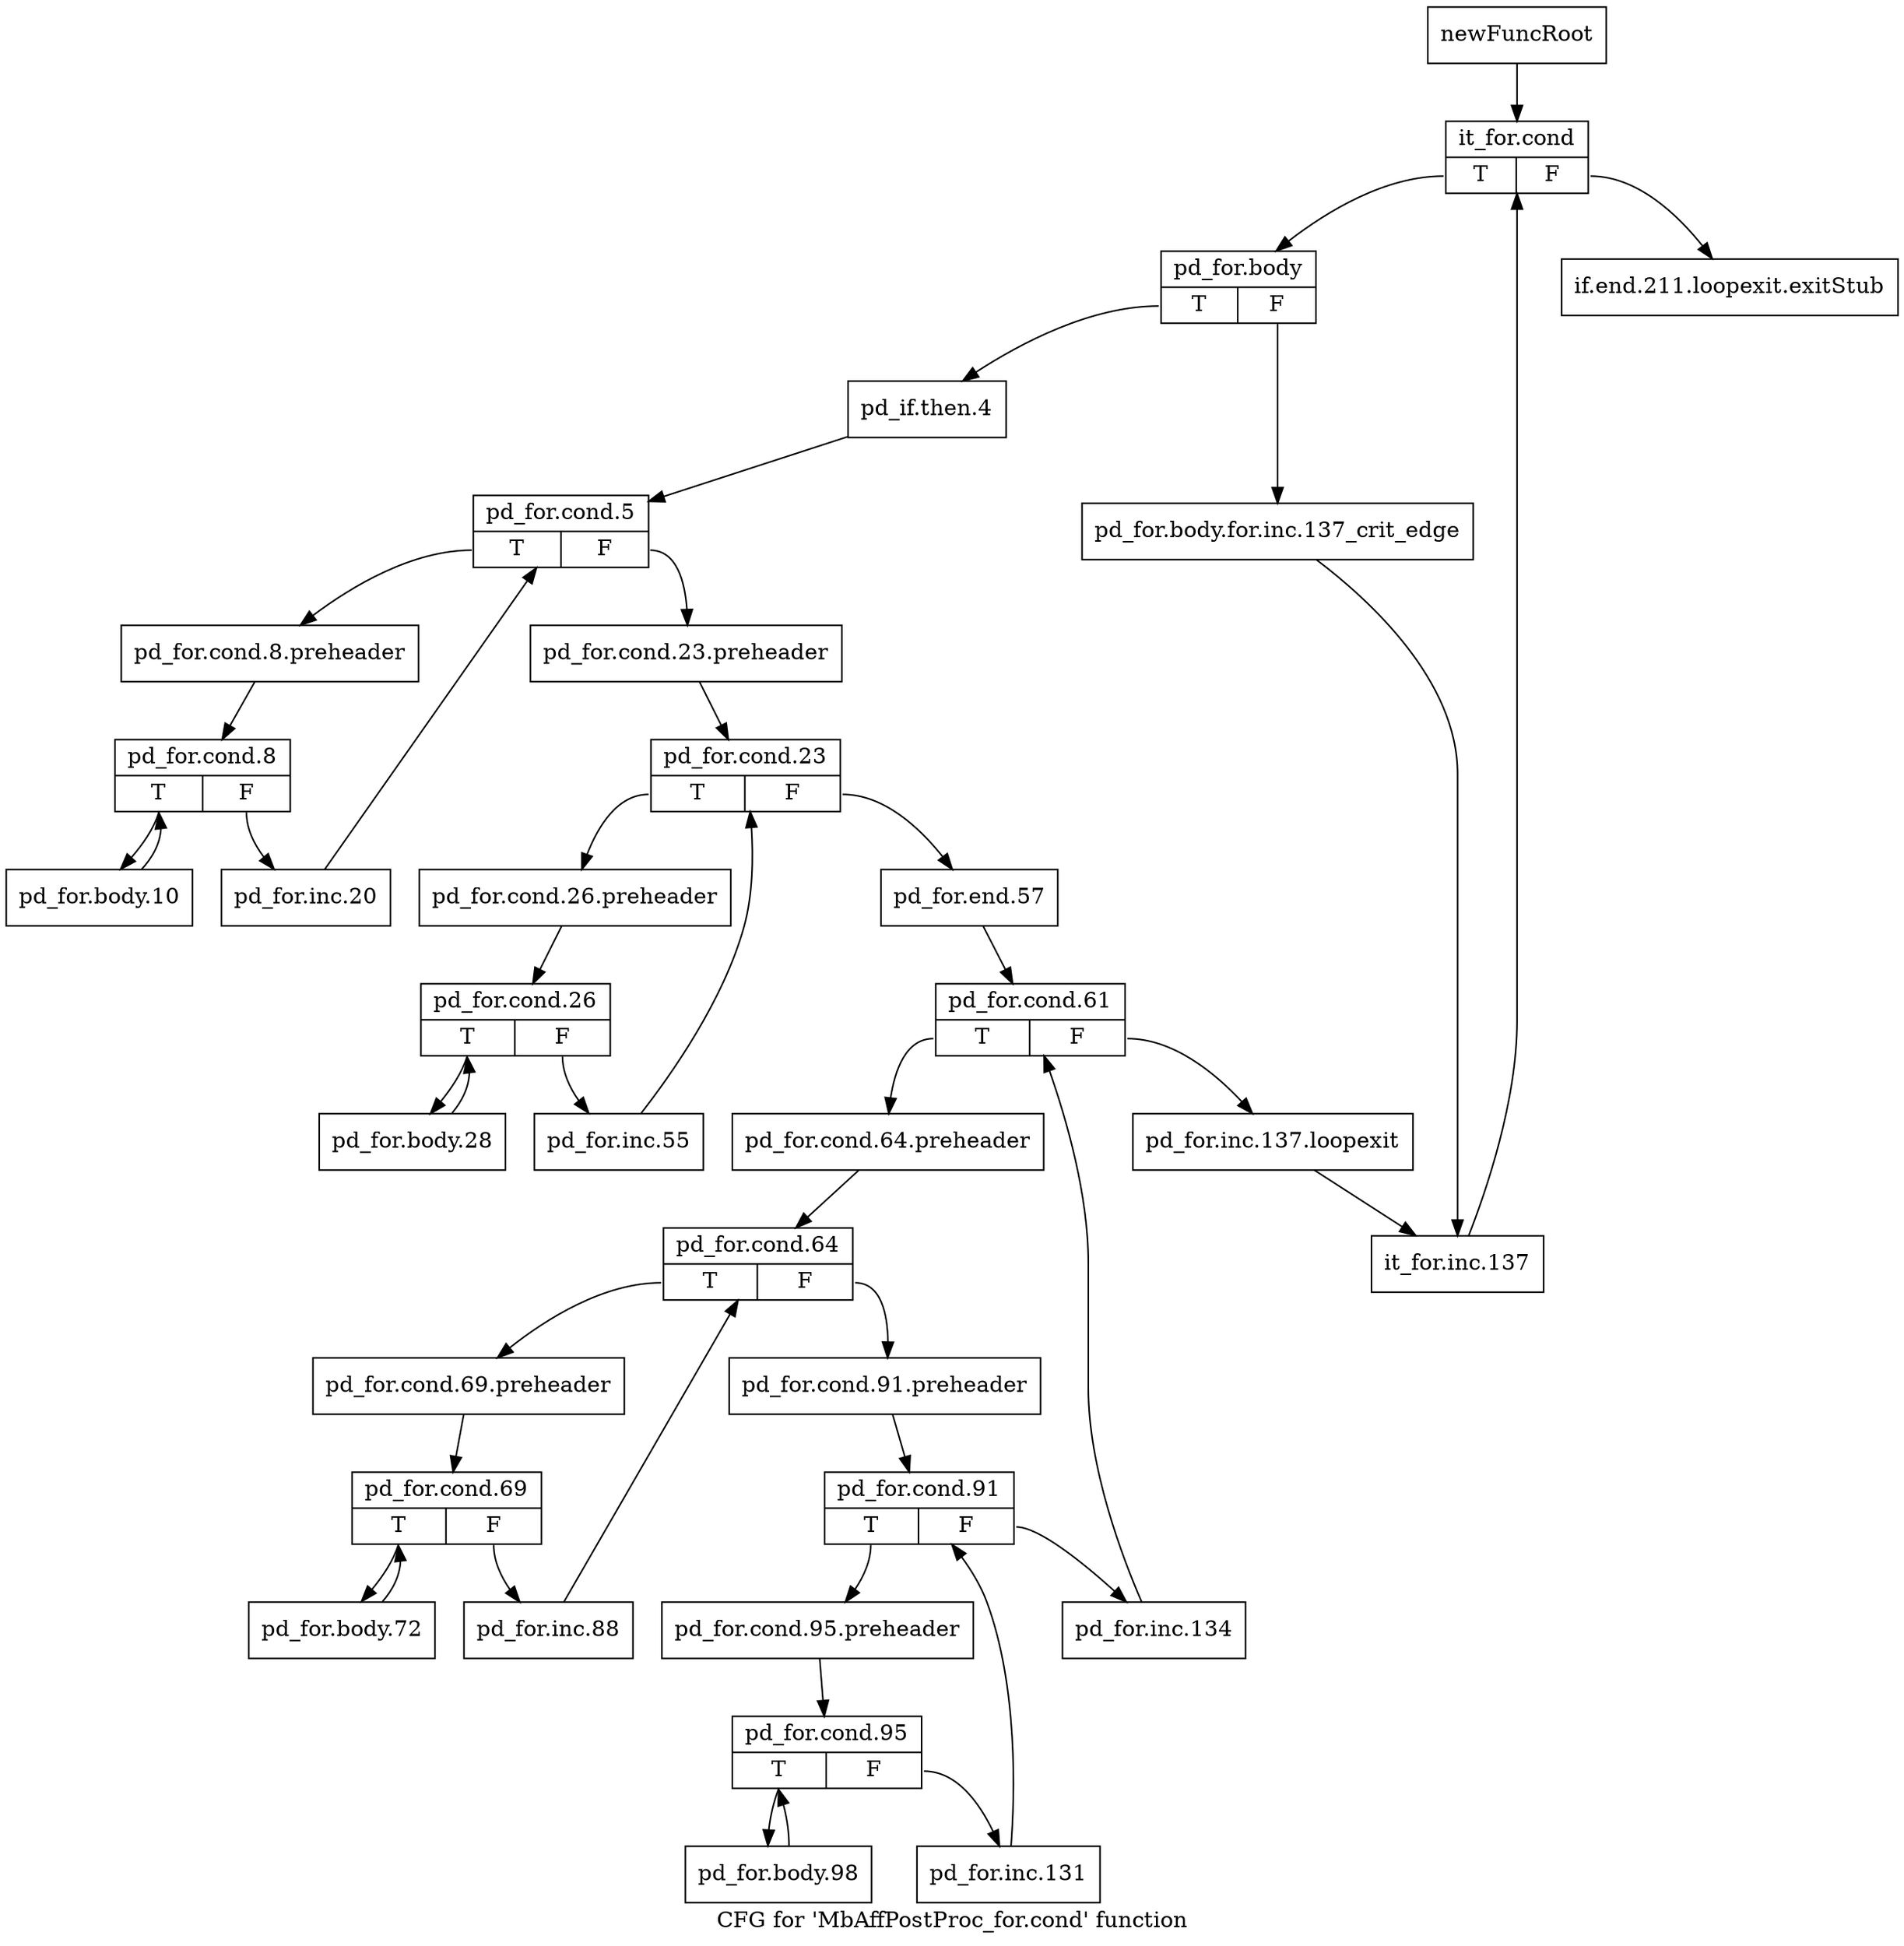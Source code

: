 digraph "CFG for 'MbAffPostProc_for.cond' function" {
	label="CFG for 'MbAffPostProc_for.cond' function";

	Node0x2484d40 [shape=record,label="{newFuncRoot}"];
	Node0x2484d40 -> Node0x2485670;
	Node0x2484d90 [shape=record,label="{if.end.211.loopexit.exitStub}"];
	Node0x2485670 [shape=record,label="{it_for.cond|{<s0>T|<s1>F}}"];
	Node0x2485670:s0 -> Node0x24856c0;
	Node0x2485670:s1 -> Node0x2484d90;
	Node0x24856c0 [shape=record,label="{pd_for.body|{<s0>T|<s1>F}}"];
	Node0x24856c0:s0 -> Node0x2485760;
	Node0x24856c0:s1 -> Node0x2485710;
	Node0x2485710 [shape=record,label="{pd_for.body.for.inc.137_crit_edge}"];
	Node0x2485710 -> Node0x2485990;
	Node0x2485760 [shape=record,label="{pd_if.then.4}"];
	Node0x2485760 -> Node0x24857b0;
	Node0x24857b0 [shape=record,label="{pd_for.cond.5|{<s0>T|<s1>F}}"];
	Node0x24857b0:s0 -> Node0x2485f30;
	Node0x24857b0:s1 -> Node0x2485800;
	Node0x2485800 [shape=record,label="{pd_for.cond.23.preheader}"];
	Node0x2485800 -> Node0x2485850;
	Node0x2485850 [shape=record,label="{pd_for.cond.23|{<s0>T|<s1>F}}"];
	Node0x2485850:s0 -> Node0x2485df0;
	Node0x2485850:s1 -> Node0x24858a0;
	Node0x24858a0 [shape=record,label="{pd_for.end.57}"];
	Node0x24858a0 -> Node0x24858f0;
	Node0x24858f0 [shape=record,label="{pd_for.cond.61|{<s0>T|<s1>F}}"];
	Node0x24858f0:s0 -> Node0x24859e0;
	Node0x24858f0:s1 -> Node0x2485940;
	Node0x2485940 [shape=record,label="{pd_for.inc.137.loopexit}"];
	Node0x2485940 -> Node0x2485990;
	Node0x2485990 [shape=record,label="{it_for.inc.137}"];
	Node0x2485990 -> Node0x2485670;
	Node0x24859e0 [shape=record,label="{pd_for.cond.64.preheader}"];
	Node0x24859e0 -> Node0x2485a30;
	Node0x2485a30 [shape=record,label="{pd_for.cond.64|{<s0>T|<s1>F}}"];
	Node0x2485a30:s0 -> Node0x2485cb0;
	Node0x2485a30:s1 -> Node0x2485a80;
	Node0x2485a80 [shape=record,label="{pd_for.cond.91.preheader}"];
	Node0x2485a80 -> Node0x2485ad0;
	Node0x2485ad0 [shape=record,label="{pd_for.cond.91|{<s0>T|<s1>F}}"];
	Node0x2485ad0:s0 -> Node0x2485b70;
	Node0x2485ad0:s1 -> Node0x2485b20;
	Node0x2485b20 [shape=record,label="{pd_for.inc.134}"];
	Node0x2485b20 -> Node0x24858f0;
	Node0x2485b70 [shape=record,label="{pd_for.cond.95.preheader}"];
	Node0x2485b70 -> Node0x2485bc0;
	Node0x2485bc0 [shape=record,label="{pd_for.cond.95|{<s0>T|<s1>F}}"];
	Node0x2485bc0:s0 -> Node0x2485c60;
	Node0x2485bc0:s1 -> Node0x2485c10;
	Node0x2485c10 [shape=record,label="{pd_for.inc.131}"];
	Node0x2485c10 -> Node0x2485ad0;
	Node0x2485c60 [shape=record,label="{pd_for.body.98}"];
	Node0x2485c60 -> Node0x2485bc0;
	Node0x2485cb0 [shape=record,label="{pd_for.cond.69.preheader}"];
	Node0x2485cb0 -> Node0x2485d00;
	Node0x2485d00 [shape=record,label="{pd_for.cond.69|{<s0>T|<s1>F}}"];
	Node0x2485d00:s0 -> Node0x2485da0;
	Node0x2485d00:s1 -> Node0x2485d50;
	Node0x2485d50 [shape=record,label="{pd_for.inc.88}"];
	Node0x2485d50 -> Node0x2485a30;
	Node0x2485da0 [shape=record,label="{pd_for.body.72}"];
	Node0x2485da0 -> Node0x2485d00;
	Node0x2485df0 [shape=record,label="{pd_for.cond.26.preheader}"];
	Node0x2485df0 -> Node0x2485e40;
	Node0x2485e40 [shape=record,label="{pd_for.cond.26|{<s0>T|<s1>F}}"];
	Node0x2485e40:s0 -> Node0x2485ee0;
	Node0x2485e40:s1 -> Node0x2485e90;
	Node0x2485e90 [shape=record,label="{pd_for.inc.55}"];
	Node0x2485e90 -> Node0x2485850;
	Node0x2485ee0 [shape=record,label="{pd_for.body.28}"];
	Node0x2485ee0 -> Node0x2485e40;
	Node0x2485f30 [shape=record,label="{pd_for.cond.8.preheader}"];
	Node0x2485f30 -> Node0x2485f80;
	Node0x2485f80 [shape=record,label="{pd_for.cond.8|{<s0>T|<s1>F}}"];
	Node0x2485f80:s0 -> Node0x2486020;
	Node0x2485f80:s1 -> Node0x2485fd0;
	Node0x2485fd0 [shape=record,label="{pd_for.inc.20}"];
	Node0x2485fd0 -> Node0x24857b0;
	Node0x2486020 [shape=record,label="{pd_for.body.10}"];
	Node0x2486020 -> Node0x2485f80;
}
